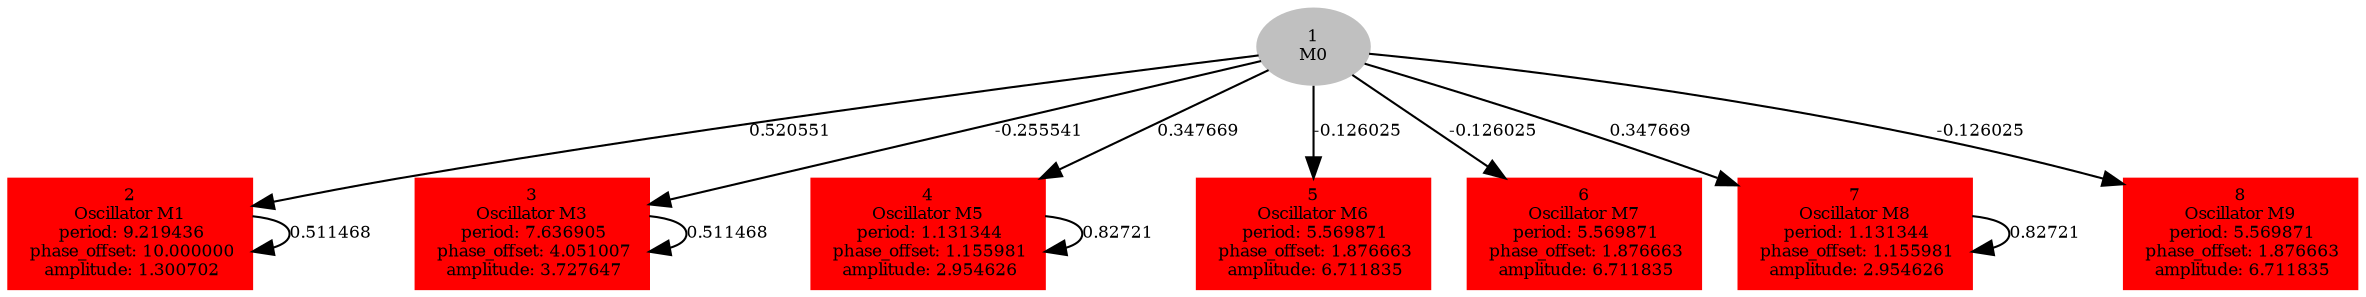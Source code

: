  digraph g{ forcelabels=true;
1[label=<1<BR/>M0>,color="grey",style=filled,fontsize=8];
2 [label=<2<BR />Oscillator M1<BR /> period: 9.219436<BR /> phase_offset: 10.000000<BR /> amplitude: 1.300702>, shape=box,color=red,style=filled,fontsize=8];3 [label=<3<BR />Oscillator M3<BR /> period: 7.636905<BR /> phase_offset: 4.051007<BR /> amplitude: 3.727647>, shape=box,color=red,style=filled,fontsize=8];4 [label=<4<BR />Oscillator M5<BR /> period: 1.131344<BR /> phase_offset: 1.155981<BR /> amplitude: 2.954626>, shape=box,color=red,style=filled,fontsize=8];5 [label=<5<BR />Oscillator M6<BR /> period: 5.569871<BR /> phase_offset: 1.876663<BR /> amplitude: 6.711835>, shape=box,color=red,style=filled,fontsize=8];6 [label=<6<BR />Oscillator M7<BR /> period: 5.569871<BR /> phase_offset: 1.876663<BR /> amplitude: 6.711835>, shape=box,color=red,style=filled,fontsize=8];7 [label=<7<BR />Oscillator M8<BR /> period: 1.131344<BR /> phase_offset: 1.155981<BR /> amplitude: 2.954626>, shape=box,color=red,style=filled,fontsize=8];8 [label=<8<BR />Oscillator M9<BR /> period: 5.569871<BR /> phase_offset: 1.876663<BR /> amplitude: 6.711835>, shape=box,color=red,style=filled,fontsize=8];1 -> 2[label="0.520551 ",fontsize="8"];
1 -> 3[label="-0.255541 ",fontsize="8"];
1 -> 4[label="0.347669 ",fontsize="8"];
1 -> 5[label="-0.126025 ",fontsize="8"];
1 -> 6[label="-0.126025 ",fontsize="8"];
1 -> 7[label="0.347669 ",fontsize="8"];
1 -> 8[label="-0.126025 ",fontsize="8"];
2 -> 2[label="0.511468 ",fontsize="8"];
3 -> 3[label="0.511468 ",fontsize="8"];
4 -> 4[label="0.82721 ",fontsize="8"];
7 -> 7[label="0.82721 ",fontsize="8"];
 }
